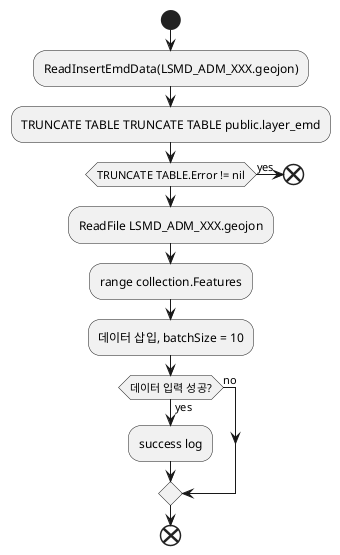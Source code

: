 @startuml
'https://plantuml.com/activity-diagram-beta

start
:ReadInsertEmdData(LSMD_ADM_XXX.geojon);
:TRUNCATE TABLE TRUNCATE TABLE public.layer_emd;
if (TRUNCATE TABLE.Error != nil) then (yes)
    end
'    stop
endif;
:ReadFile LSMD_ADM_XXX.geojon;
'repeat:range collection.Features;
'repeat while
:range collection.Features;
:데이터 삽입, batchSize = 10;
if (데이터 입력 성공?) then (yes)
    :success log;
  else (no)
  endif
end

@enduml
